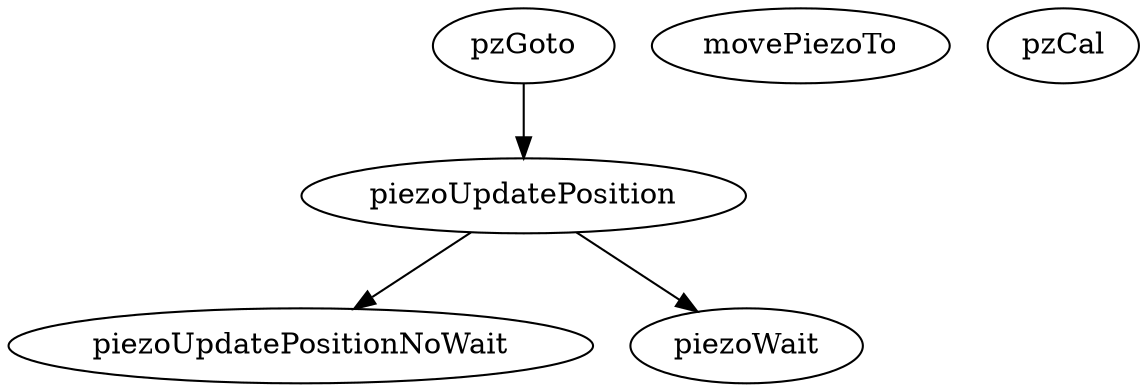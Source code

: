 /* Created by mdot for Matlab */
digraph m2html {
  piezoUpdatePosition -> piezoUpdatePositionNoWait;
  piezoUpdatePosition -> piezoWait;
  pzGoto -> piezoUpdatePosition;

  movePiezoTo [URL="movePiezoTo.html"];
  piezoUpdatePosition [URL="piezoUpdatePosition.html"];
  piezoUpdatePositionNoWait [URL="piezoUpdatePositionNoWait.html"];
  piezoWait [URL="piezoWait.html"];
  pzCal [URL="pzCal.html"];
  pzGoto [URL="pzGoto.html"];
}